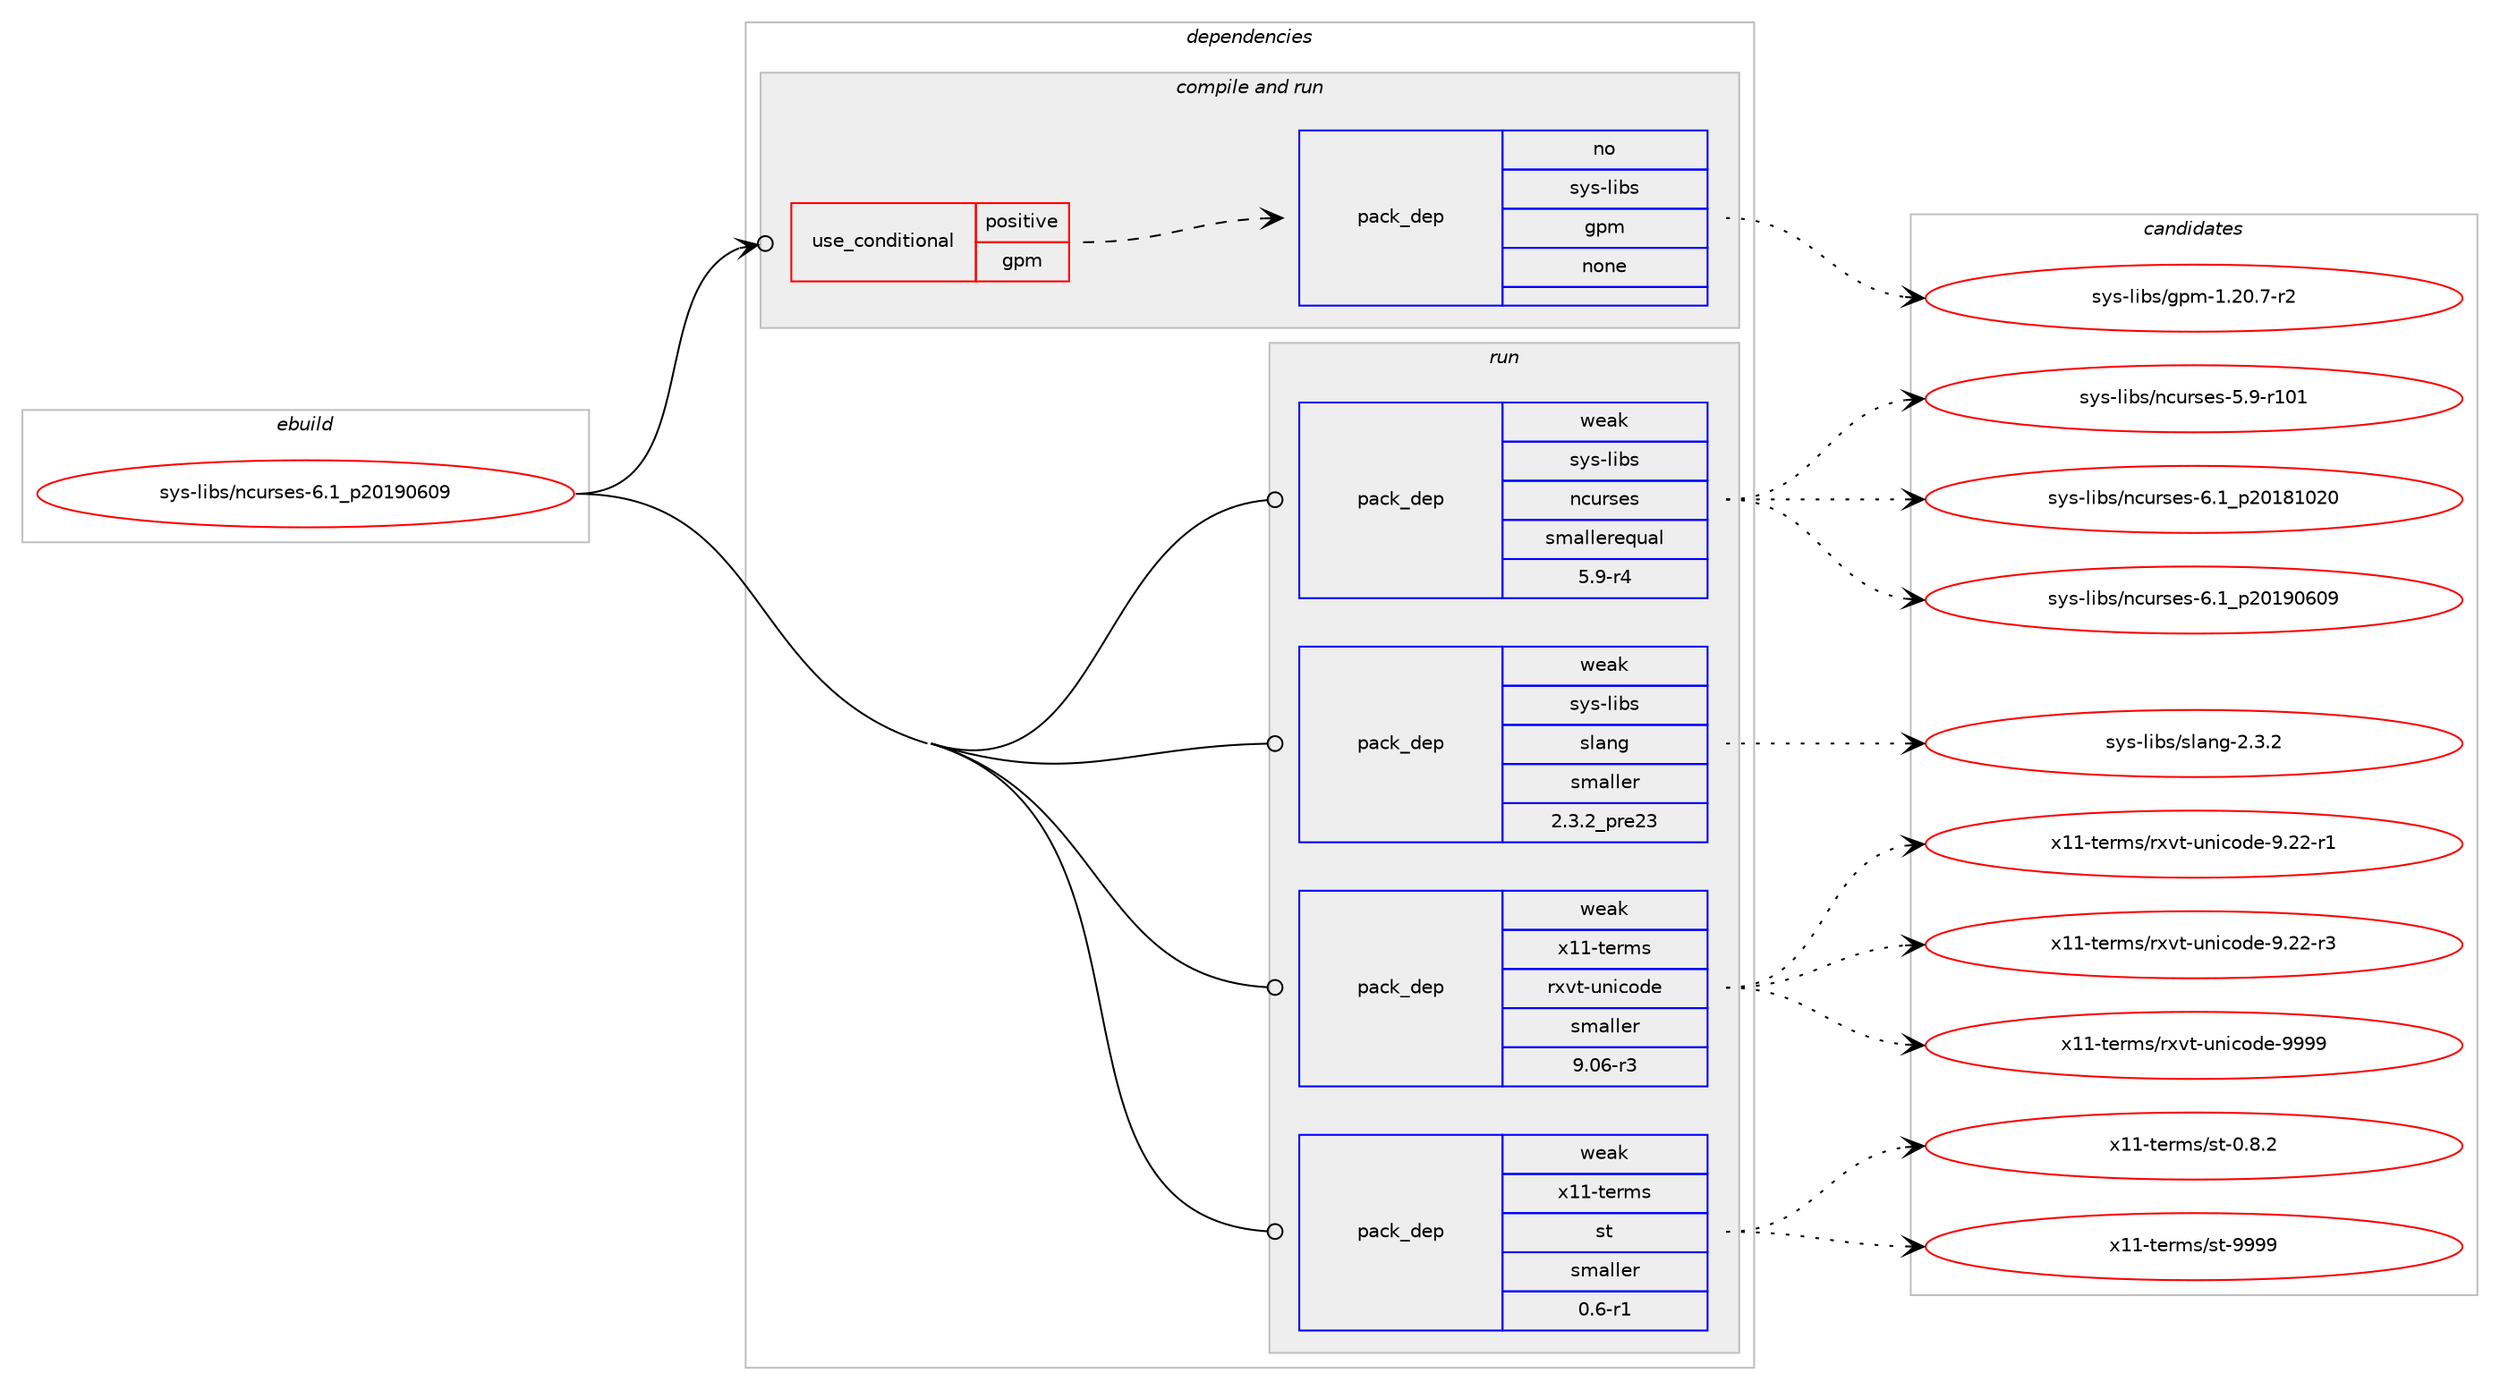 digraph prolog {

# *************
# Graph options
# *************

newrank=true;
concentrate=true;
compound=true;
graph [rankdir=LR,fontname=Helvetica,fontsize=10,ranksep=1.5];#, ranksep=2.5, nodesep=0.2];
edge  [arrowhead=vee];
node  [fontname=Helvetica,fontsize=10];

# **********
# The ebuild
# **********

subgraph cluster_leftcol {
color=gray;
rank=same;
label=<<i>ebuild</i>>;
id [label="sys-libs/ncurses-6.1_p20190609", color=red, width=4, href="../sys-libs/ncurses-6.1_p20190609.svg"];
}

# ****************
# The dependencies
# ****************

subgraph cluster_midcol {
color=gray;
label=<<i>dependencies</i>>;
subgraph cluster_compile {
fillcolor="#eeeeee";
style=filled;
label=<<i>compile</i>>;
}
subgraph cluster_compileandrun {
fillcolor="#eeeeee";
style=filled;
label=<<i>compile and run</i>>;
subgraph cond393 {
dependency1921 [label=<<TABLE BORDER="0" CELLBORDER="1" CELLSPACING="0" CELLPADDING="4"><TR><TD ROWSPAN="3" CELLPADDING="10">use_conditional</TD></TR><TR><TD>positive</TD></TR><TR><TD>gpm</TD></TR></TABLE>>, shape=none, color=red];
subgraph pack1502 {
dependency1922 [label=<<TABLE BORDER="0" CELLBORDER="1" CELLSPACING="0" CELLPADDING="4" WIDTH="220"><TR><TD ROWSPAN="6" CELLPADDING="30">pack_dep</TD></TR><TR><TD WIDTH="110">no</TD></TR><TR><TD>sys-libs</TD></TR><TR><TD>gpm</TD></TR><TR><TD>none</TD></TR><TR><TD></TD></TR></TABLE>>, shape=none, color=blue];
}
dependency1921:e -> dependency1922:w [weight=20,style="dashed",arrowhead="vee"];
}
id:e -> dependency1921:w [weight=20,style="solid",arrowhead="odotvee"];
}
subgraph cluster_run {
fillcolor="#eeeeee";
style=filled;
label=<<i>run</i>>;
subgraph pack1503 {
dependency1923 [label=<<TABLE BORDER="0" CELLBORDER="1" CELLSPACING="0" CELLPADDING="4" WIDTH="220"><TR><TD ROWSPAN="6" CELLPADDING="30">pack_dep</TD></TR><TR><TD WIDTH="110">weak</TD></TR><TR><TD>sys-libs</TD></TR><TR><TD>ncurses</TD></TR><TR><TD>smallerequal</TD></TR><TR><TD>5.9-r4</TD></TR></TABLE>>, shape=none, color=blue];
}
id:e -> dependency1923:w [weight=20,style="solid",arrowhead="odot"];
subgraph pack1504 {
dependency1924 [label=<<TABLE BORDER="0" CELLBORDER="1" CELLSPACING="0" CELLPADDING="4" WIDTH="220"><TR><TD ROWSPAN="6" CELLPADDING="30">pack_dep</TD></TR><TR><TD WIDTH="110">weak</TD></TR><TR><TD>sys-libs</TD></TR><TR><TD>slang</TD></TR><TR><TD>smaller</TD></TR><TR><TD>2.3.2_pre23</TD></TR></TABLE>>, shape=none, color=blue];
}
id:e -> dependency1924:w [weight=20,style="solid",arrowhead="odot"];
subgraph pack1505 {
dependency1925 [label=<<TABLE BORDER="0" CELLBORDER="1" CELLSPACING="0" CELLPADDING="4" WIDTH="220"><TR><TD ROWSPAN="6" CELLPADDING="30">pack_dep</TD></TR><TR><TD WIDTH="110">weak</TD></TR><TR><TD>x11-terms</TD></TR><TR><TD>rxvt-unicode</TD></TR><TR><TD>smaller</TD></TR><TR><TD>9.06-r3</TD></TR></TABLE>>, shape=none, color=blue];
}
id:e -> dependency1925:w [weight=20,style="solid",arrowhead="odot"];
subgraph pack1506 {
dependency1926 [label=<<TABLE BORDER="0" CELLBORDER="1" CELLSPACING="0" CELLPADDING="4" WIDTH="220"><TR><TD ROWSPAN="6" CELLPADDING="30">pack_dep</TD></TR><TR><TD WIDTH="110">weak</TD></TR><TR><TD>x11-terms</TD></TR><TR><TD>st</TD></TR><TR><TD>smaller</TD></TR><TR><TD>0.6-r1</TD></TR></TABLE>>, shape=none, color=blue];
}
id:e -> dependency1926:w [weight=20,style="solid",arrowhead="odot"];
}
}

# **************
# The candidates
# **************

subgraph cluster_choices {
rank=same;
color=gray;
label=<<i>candidates</i>>;

subgraph choice1502 {
color=black;
nodesep=1;
choice115121115451081059811547103112109454946504846554511450 [label="sys-libs/gpm-1.20.7-r2", color=red, width=4,href="../sys-libs/gpm-1.20.7-r2.svg"];
dependency1922:e -> choice115121115451081059811547103112109454946504846554511450:w [style=dotted,weight="100"];
}
subgraph choice1503 {
color=black;
nodesep=1;
choice115121115451081059811547110991171141151011154553465745114494849 [label="sys-libs/ncurses-5.9-r101", color=red, width=4,href="../sys-libs/ncurses-5.9-r101.svg"];
choice1151211154510810598115471109911711411510111545544649951125048495649485048 [label="sys-libs/ncurses-6.1_p20181020", color=red, width=4,href="../sys-libs/ncurses-6.1_p20181020.svg"];
choice1151211154510810598115471109911711411510111545544649951125048495748544857 [label="sys-libs/ncurses-6.1_p20190609", color=red, width=4,href="../sys-libs/ncurses-6.1_p20190609.svg"];
dependency1923:e -> choice115121115451081059811547110991171141151011154553465745114494849:w [style=dotted,weight="100"];
dependency1923:e -> choice1151211154510810598115471109911711411510111545544649951125048495649485048:w [style=dotted,weight="100"];
dependency1923:e -> choice1151211154510810598115471109911711411510111545544649951125048495748544857:w [style=dotted,weight="100"];
}
subgraph choice1504 {
color=black;
nodesep=1;
choice11512111545108105981154711510897110103455046514650 [label="sys-libs/slang-2.3.2", color=red, width=4,href="../sys-libs/slang-2.3.2.svg"];
dependency1924:e -> choice11512111545108105981154711510897110103455046514650:w [style=dotted,weight="100"];
}
subgraph choice1505 {
color=black;
nodesep=1;
choice12049494511610111410911547114120118116451171101059911110010145574650504511449 [label="x11-terms/rxvt-unicode-9.22-r1", color=red, width=4,href="../x11-terms/rxvt-unicode-9.22-r1.svg"];
choice12049494511610111410911547114120118116451171101059911110010145574650504511451 [label="x11-terms/rxvt-unicode-9.22-r3", color=red, width=4,href="../x11-terms/rxvt-unicode-9.22-r3.svg"];
choice1204949451161011141091154711412011811645117110105991111001014557575757 [label="x11-terms/rxvt-unicode-9999", color=red, width=4,href="../x11-terms/rxvt-unicode-9999.svg"];
dependency1925:e -> choice12049494511610111410911547114120118116451171101059911110010145574650504511449:w [style=dotted,weight="100"];
dependency1925:e -> choice12049494511610111410911547114120118116451171101059911110010145574650504511451:w [style=dotted,weight="100"];
dependency1925:e -> choice1204949451161011141091154711412011811645117110105991111001014557575757:w [style=dotted,weight="100"];
}
subgraph choice1506 {
color=black;
nodesep=1;
choice12049494511610111410911547115116454846564650 [label="x11-terms/st-0.8.2", color=red, width=4,href="../x11-terms/st-0.8.2.svg"];
choice120494945116101114109115471151164557575757 [label="x11-terms/st-9999", color=red, width=4,href="../x11-terms/st-9999.svg"];
dependency1926:e -> choice12049494511610111410911547115116454846564650:w [style=dotted,weight="100"];
dependency1926:e -> choice120494945116101114109115471151164557575757:w [style=dotted,weight="100"];
}
}

}
